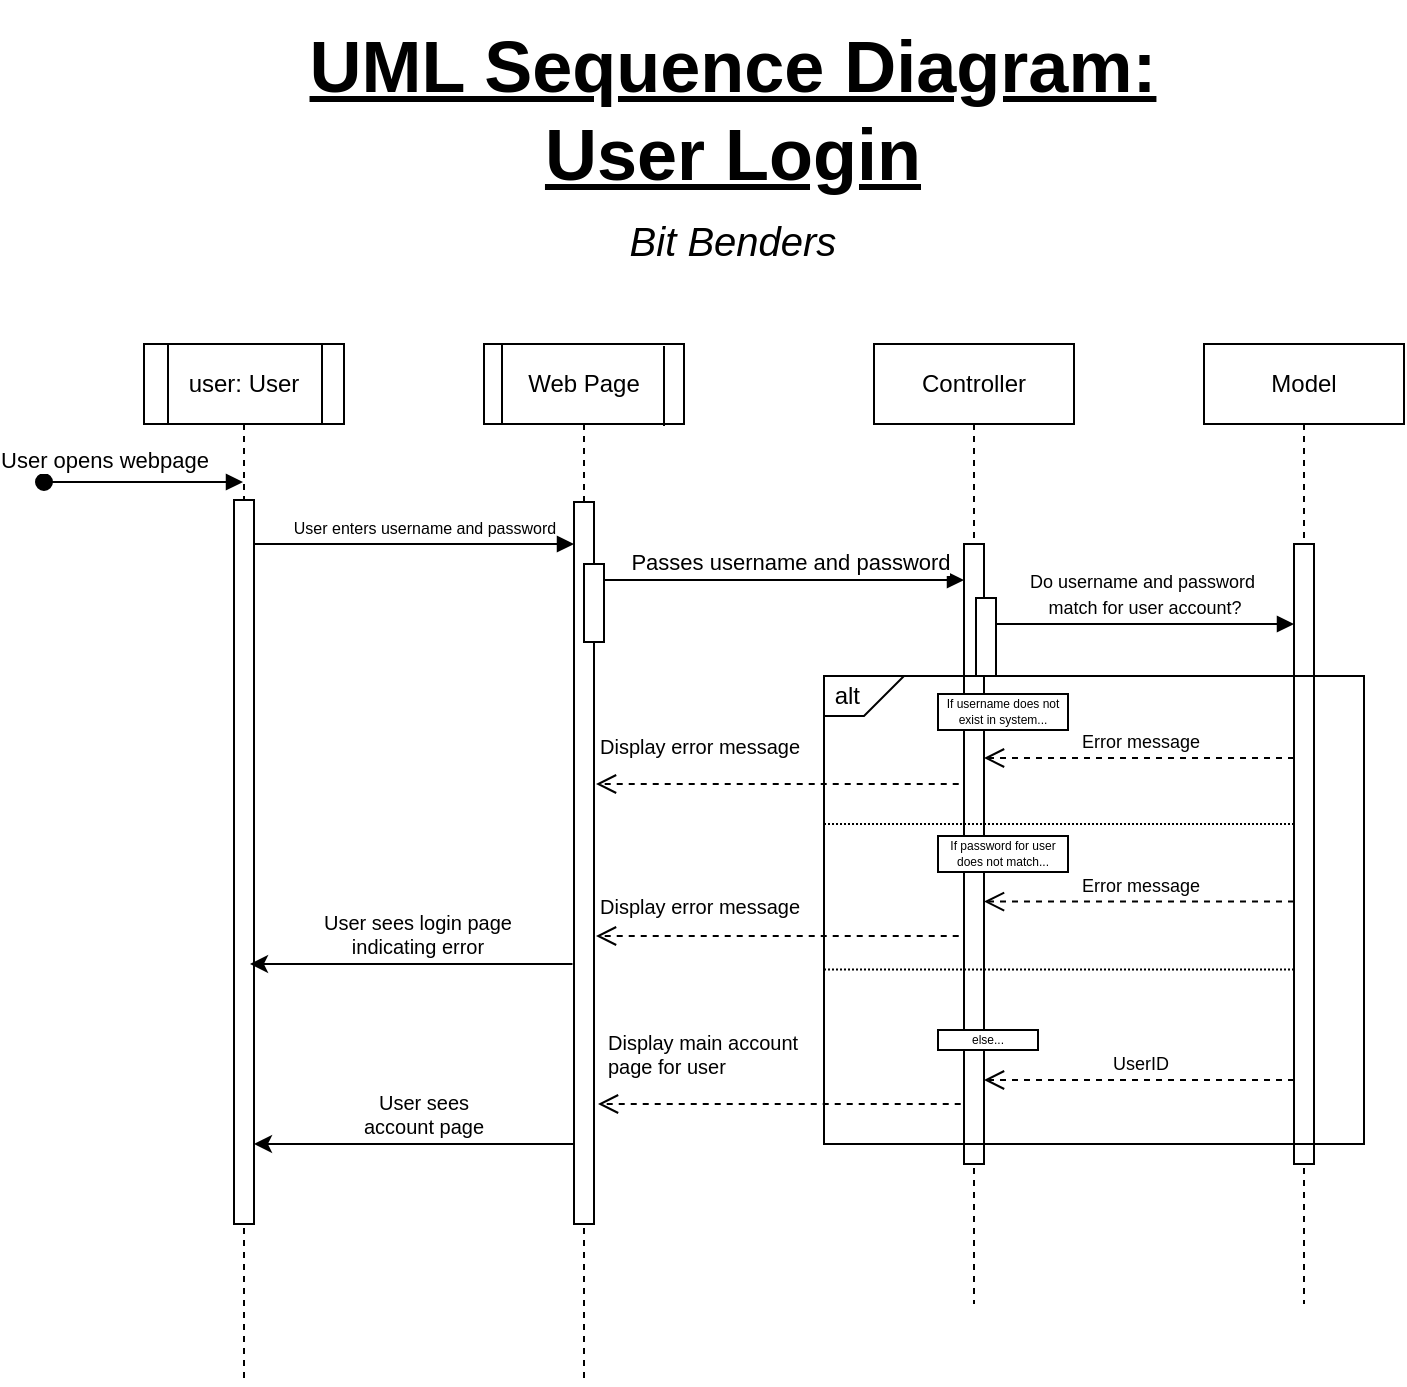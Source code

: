 <mxfile version="25.0.3">
  <diagram name="Page-1" id="2YBvvXClWsGukQMizWep">
    <mxGraphModel dx="576" dy="365" grid="1" gridSize="10" guides="1" tooltips="1" connect="1" arrows="1" fold="1" page="1" pageScale="1" pageWidth="850" pageHeight="1100" math="0" shadow="0">
      <root>
        <mxCell id="0" />
        <mxCell id="1" parent="0" />
        <mxCell id="Jm7EUICJISlEGoCHI4fa-1" value="user: User" style="shape=umlLifeline;perimeter=lifelinePerimeter;whiteSpace=wrap;html=1;container=0;dropTarget=0;collapsible=0;recursiveResize=0;outlineConnect=0;portConstraint=eastwest;newEdgeStyle={&quot;edgeStyle&quot;:&quot;elbowEdgeStyle&quot;,&quot;elbow&quot;:&quot;vertical&quot;,&quot;curved&quot;:0,&quot;rounded&quot;:0};" vertex="1" parent="1">
          <mxGeometry x="130" y="200" width="100" height="520" as="geometry" />
        </mxCell>
        <mxCell id="Jm7EUICJISlEGoCHI4fa-2" value="" style="html=1;points=[];perimeter=orthogonalPerimeter;outlineConnect=0;targetShapes=umlLifeline;portConstraint=eastwest;newEdgeStyle={&quot;edgeStyle&quot;:&quot;elbowEdgeStyle&quot;,&quot;elbow&quot;:&quot;vertical&quot;,&quot;curved&quot;:0,&quot;rounded&quot;:0};" vertex="1" parent="Jm7EUICJISlEGoCHI4fa-1">
          <mxGeometry x="45" y="78" width="10" height="362" as="geometry" />
        </mxCell>
        <mxCell id="Jm7EUICJISlEGoCHI4fa-3" value="Web Page" style="shape=umlLifeline;perimeter=lifelinePerimeter;whiteSpace=wrap;html=1;container=0;dropTarget=0;collapsible=0;recursiveResize=0;outlineConnect=0;portConstraint=eastwest;newEdgeStyle={&quot;edgeStyle&quot;:&quot;elbowEdgeStyle&quot;,&quot;elbow&quot;:&quot;vertical&quot;,&quot;curved&quot;:0,&quot;rounded&quot;:0};" vertex="1" parent="1">
          <mxGeometry x="300" y="200" width="100" height="520" as="geometry" />
        </mxCell>
        <mxCell id="Jm7EUICJISlEGoCHI4fa-4" value="" style="html=1;points=[];perimeter=orthogonalPerimeter;outlineConnect=0;targetShapes=umlLifeline;portConstraint=eastwest;newEdgeStyle={&quot;edgeStyle&quot;:&quot;elbowEdgeStyle&quot;,&quot;elbow&quot;:&quot;vertical&quot;,&quot;curved&quot;:0,&quot;rounded&quot;:0};" vertex="1" parent="Jm7EUICJISlEGoCHI4fa-3">
          <mxGeometry x="45" y="79" width="10" height="361" as="geometry" />
        </mxCell>
        <mxCell id="Jm7EUICJISlEGoCHI4fa-5" value="Controller" style="shape=umlLifeline;perimeter=lifelinePerimeter;whiteSpace=wrap;html=1;container=0;dropTarget=0;collapsible=0;recursiveResize=0;outlineConnect=0;portConstraint=eastwest;newEdgeStyle={&quot;edgeStyle&quot;:&quot;elbowEdgeStyle&quot;,&quot;elbow&quot;:&quot;vertical&quot;,&quot;curved&quot;:0,&quot;rounded&quot;:0};" vertex="1" parent="1">
          <mxGeometry x="495" y="200" width="100" height="480" as="geometry" />
        </mxCell>
        <mxCell id="Jm7EUICJISlEGoCHI4fa-6" value="" style="html=1;points=[];perimeter=orthogonalPerimeter;outlineConnect=0;targetShapes=umlLifeline;portConstraint=eastwest;newEdgeStyle={&quot;edgeStyle&quot;:&quot;elbowEdgeStyle&quot;,&quot;elbow&quot;:&quot;vertical&quot;,&quot;curved&quot;:0,&quot;rounded&quot;:0};" vertex="1" parent="Jm7EUICJISlEGoCHI4fa-5">
          <mxGeometry x="45" y="100" width="10" height="310" as="geometry" />
        </mxCell>
        <mxCell id="Jm7EUICJISlEGoCHI4fa-7" value="User opens webpage" style="html=1;verticalAlign=bottom;startArrow=oval;endArrow=block;startSize=8;edgeStyle=elbowEdgeStyle;elbow=horizontal;curved=0;rounded=0;" edge="1" parent="1">
          <mxGeometry x="-0.397" y="2" relative="1" as="geometry">
            <mxPoint x="80" y="269" as="sourcePoint" />
            <mxPoint x="179.5" y="269" as="targetPoint" />
            <mxPoint as="offset" />
            <Array as="points">
              <mxPoint x="140" y="269" />
            </Array>
          </mxGeometry>
        </mxCell>
        <mxCell id="Jm7EUICJISlEGoCHI4fa-8" value="Passes username and password" style="html=1;verticalAlign=bottom;endArrow=block;edgeStyle=elbowEdgeStyle;elbow=vertical;curved=0;rounded=0;" edge="1" parent="1">
          <mxGeometry x="0.059" relative="1" as="geometry">
            <mxPoint x="355" y="318" as="sourcePoint" />
            <Array as="points">
              <mxPoint x="540" y="318" />
              <mxPoint x="450" y="318" />
              <mxPoint x="450" y="266" />
            </Array>
            <mxPoint x="540" y="318" as="targetPoint" />
            <mxPoint as="offset" />
          </mxGeometry>
        </mxCell>
        <mxCell id="Jm7EUICJISlEGoCHI4fa-9" value="Display error message" style="html=1;verticalAlign=bottom;endArrow=open;dashed=1;endSize=8;edgeStyle=elbowEdgeStyle;elbow=vertical;curved=0;rounded=0;entryX=0.864;entryY=0.648;entryDx=0;entryDy=0;entryPerimeter=0;align=left;fontSize=10;" edge="1" parent="1">
          <mxGeometry x="0.997" y="-10" relative="1" as="geometry">
            <mxPoint x="356.0" y="420.272" as="targetPoint" />
            <Array as="points">
              <mxPoint x="414.36" y="420" />
            </Array>
            <mxPoint x="537.36" y="420" as="sourcePoint" />
            <mxPoint x="10" y="-10" as="offset" />
          </mxGeometry>
        </mxCell>
        <mxCell id="Jm7EUICJISlEGoCHI4fa-13" value="" style="endArrow=classic;html=1;rounded=0;" edge="1" parent="1">
          <mxGeometry width="50" height="50" relative="1" as="geometry">
            <mxPoint x="344.25" y="510" as="sourcePoint" />
            <mxPoint x="183" y="510" as="targetPoint" />
          </mxGeometry>
        </mxCell>
        <mxCell id="Jm7EUICJISlEGoCHI4fa-16" value="" style="rounded=0;whiteSpace=wrap;html=1;" vertex="1" parent="1">
          <mxGeometry x="350" y="310" width="10" height="39" as="geometry" />
        </mxCell>
        <mxCell id="Jm7EUICJISlEGoCHI4fa-19" value="" style="endArrow=none;html=1;rounded=0;" edge="1" parent="1">
          <mxGeometry width="50" height="50" relative="1" as="geometry">
            <mxPoint x="219" y="240" as="sourcePoint" />
            <mxPoint x="219" y="200" as="targetPoint" />
          </mxGeometry>
        </mxCell>
        <mxCell id="Jm7EUICJISlEGoCHI4fa-20" value="" style="endArrow=none;html=1;rounded=0;" edge="1" parent="1">
          <mxGeometry width="50" height="50" relative="1" as="geometry">
            <mxPoint x="142" y="240" as="sourcePoint" />
            <mxPoint x="142" y="200" as="targetPoint" />
          </mxGeometry>
        </mxCell>
        <mxCell id="Jm7EUICJISlEGoCHI4fa-21" value="" style="endArrow=none;html=1;rounded=0;" edge="1" parent="1">
          <mxGeometry width="50" height="50" relative="1" as="geometry">
            <mxPoint x="309" y="240" as="sourcePoint" />
            <mxPoint x="309" y="200" as="targetPoint" />
          </mxGeometry>
        </mxCell>
        <mxCell id="Jm7EUICJISlEGoCHI4fa-22" value="" style="endArrow=none;html=1;rounded=0;" edge="1" parent="1">
          <mxGeometry width="50" height="50" relative="1" as="geometry">
            <mxPoint x="390" y="241" as="sourcePoint" />
            <mxPoint x="390" y="201" as="targetPoint" />
          </mxGeometry>
        </mxCell>
        <mxCell id="Jm7EUICJISlEGoCHI4fa-23" value="User enters username and password" style="html=1;verticalAlign=bottom;endArrow=block;edgeStyle=elbowEdgeStyle;elbow=horizontal;curved=0;rounded=0;fontSize=8;align=center;" edge="1" parent="1" source="Jm7EUICJISlEGoCHI4fa-2" target="Jm7EUICJISlEGoCHI4fa-4">
          <mxGeometry x="0.062" relative="1" as="geometry">
            <mxPoint x="190" y="300" as="sourcePoint" />
            <Array as="points">
              <mxPoint x="310" y="300" />
              <mxPoint x="285" y="300" />
              <mxPoint x="285" y="248" />
            </Array>
            <mxPoint x="375" y="300" as="targetPoint" />
            <mxPoint as="offset" />
          </mxGeometry>
        </mxCell>
        <mxCell id="Jm7EUICJISlEGoCHI4fa-25" value="" style="endArrow=classic;html=1;rounded=0;" edge="1" parent="1">
          <mxGeometry width="50" height="50" relative="1" as="geometry">
            <mxPoint x="345.0" y="600.0" as="sourcePoint" />
            <mxPoint x="185" y="600.0" as="targetPoint" />
            <Array as="points">
              <mxPoint x="260" y="600" />
            </Array>
          </mxGeometry>
        </mxCell>
        <mxCell id="Jm7EUICJISlEGoCHI4fa-29" value="UML Sequence Diagram: User Login" style="text;html=1;align=center;verticalAlign=middle;whiteSpace=wrap;rounded=0;fontFamily=Helvetica;fontSize=36;fontStyle=5" vertex="1" parent="1">
          <mxGeometry x="207" y="28" width="435.25" height="110" as="geometry" />
        </mxCell>
        <mxCell id="Jm7EUICJISlEGoCHI4fa-30" value="Bit Benders" style="text;html=1;align=center;verticalAlign=middle;whiteSpace=wrap;rounded=0;fontStyle=2;fontSize=20;" vertex="1" parent="1">
          <mxGeometry x="291.13" y="128" width="266.99" height="40" as="geometry" />
        </mxCell>
        <mxCell id="Jm7EUICJISlEGoCHI4fa-31" value="Model" style="shape=umlLifeline;perimeter=lifelinePerimeter;whiteSpace=wrap;html=1;container=0;dropTarget=0;collapsible=0;recursiveResize=0;outlineConnect=0;portConstraint=eastwest;newEdgeStyle={&quot;edgeStyle&quot;:&quot;elbowEdgeStyle&quot;,&quot;elbow&quot;:&quot;vertical&quot;,&quot;curved&quot;:0,&quot;rounded&quot;:0};" vertex="1" parent="1">
          <mxGeometry x="660" y="200" width="100" height="480" as="geometry" />
        </mxCell>
        <mxCell id="Jm7EUICJISlEGoCHI4fa-32" value="" style="html=1;points=[];perimeter=orthogonalPerimeter;outlineConnect=0;targetShapes=umlLifeline;portConstraint=eastwest;newEdgeStyle={&quot;edgeStyle&quot;:&quot;elbowEdgeStyle&quot;,&quot;elbow&quot;:&quot;vertical&quot;,&quot;curved&quot;:0,&quot;rounded&quot;:0};" vertex="1" parent="Jm7EUICJISlEGoCHI4fa-31">
          <mxGeometry x="45" y="100" width="10" height="310" as="geometry" />
        </mxCell>
        <mxCell id="Jm7EUICJISlEGoCHI4fa-33" value="" style="rounded=0;whiteSpace=wrap;html=1;" vertex="1" parent="1">
          <mxGeometry x="546" y="327" width="10" height="39" as="geometry" />
        </mxCell>
        <mxCell id="Jm7EUICJISlEGoCHI4fa-34" value="&lt;font style=&quot;font-size: 9px;&quot;&gt;Do username and password&amp;nbsp;&lt;/font&gt;&lt;div&gt;&lt;font style=&quot;font-size: 9px;&quot;&gt;match for user account?&lt;/font&gt;&lt;/div&gt;" style="html=1;verticalAlign=bottom;endArrow=block;edgeStyle=elbowEdgeStyle;elbow=vertical;curved=0;rounded=0;" edge="1" parent="1" target="Jm7EUICJISlEGoCHI4fa-32">
          <mxGeometry x="-0.007" relative="1" as="geometry">
            <mxPoint x="556" y="340" as="sourcePoint" />
            <Array as="points">
              <mxPoint x="610" y="340" />
              <mxPoint x="651" y="340" />
              <mxPoint x="651" y="288" />
            </Array>
            <mxPoint x="700" y="350" as="targetPoint" />
            <mxPoint as="offset" />
          </mxGeometry>
        </mxCell>
        <mxCell id="Jm7EUICJISlEGoCHI4fa-36" value="&amp;nbsp;alt" style="shape=card;whiteSpace=wrap;html=1;fillColor=none;size=20;rotation=0;direction=west;align=left;" vertex="1" parent="1">
          <mxGeometry x="470" y="366" width="40" height="20" as="geometry" />
        </mxCell>
        <mxCell id="Jm7EUICJISlEGoCHI4fa-37" value="If username does not exist in system..." style="rounded=0;whiteSpace=wrap;html=1;fontSize=6;" vertex="1" parent="1">
          <mxGeometry x="527" y="375" width="65" height="18" as="geometry" />
        </mxCell>
        <mxCell id="Jm7EUICJISlEGoCHI4fa-40" value="else..." style="rounded=0;whiteSpace=wrap;html=1;fontSize=6;" vertex="1" parent="1">
          <mxGeometry x="527" y="543" width="50" height="10" as="geometry" />
        </mxCell>
        <mxCell id="Jm7EUICJISlEGoCHI4fa-43" value="&lt;font style=&quot;font-size: 9px;&quot;&gt;Error message&lt;/font&gt;" style="html=1;verticalAlign=bottom;endArrow=open;dashed=1;endSize=8;edgeStyle=elbowEdgeStyle;elbow=vertical;curved=0;rounded=0;" edge="1" parent="1">
          <mxGeometry x="0.001" relative="1" as="geometry">
            <mxPoint x="550" y="407" as="targetPoint" />
            <Array as="points">
              <mxPoint x="578.36" y="407" />
            </Array>
            <mxPoint x="705" y="407" as="sourcePoint" />
            <mxPoint as="offset" />
          </mxGeometry>
        </mxCell>
        <mxCell id="Jm7EUICJISlEGoCHI4fa-44" value="&lt;font style=&quot;font-size: 9px;&quot;&gt;Error message&lt;/font&gt;" style="html=1;verticalAlign=bottom;endArrow=open;dashed=1;endSize=8;edgeStyle=elbowEdgeStyle;elbow=vertical;curved=0;rounded=0;" edge="1" parent="1">
          <mxGeometry x="0.001" relative="1" as="geometry">
            <mxPoint x="550" y="478.8" as="targetPoint" />
            <Array as="points">
              <mxPoint x="578.36" y="478.8" />
            </Array>
            <mxPoint x="705" y="478.8" as="sourcePoint" />
            <mxPoint as="offset" />
          </mxGeometry>
        </mxCell>
        <mxCell id="Jm7EUICJISlEGoCHI4fa-45" value="If password for user does not match..." style="rounded=0;whiteSpace=wrap;html=1;fontSize=6;" vertex="1" parent="1">
          <mxGeometry x="527" y="446" width="65" height="18" as="geometry" />
        </mxCell>
        <mxCell id="Jm7EUICJISlEGoCHI4fa-46" value="" style="endArrow=none;dashed=1;html=1;rounded=0;dashPattern=1 1;" edge="1" parent="1">
          <mxGeometry width="50" height="50" relative="1" as="geometry">
            <mxPoint x="470" y="440" as="sourcePoint" />
            <mxPoint x="705" y="440" as="targetPoint" />
          </mxGeometry>
        </mxCell>
        <mxCell id="Jm7EUICJISlEGoCHI4fa-47" value="" style="endArrow=none;dashed=1;html=1;rounded=0;dashPattern=1 1;" edge="1" parent="1">
          <mxGeometry width="50" height="50" relative="1" as="geometry">
            <mxPoint x="470" y="512.8" as="sourcePoint" />
            <mxPoint x="705" y="512.8" as="targetPoint" />
          </mxGeometry>
        </mxCell>
        <mxCell id="Jm7EUICJISlEGoCHI4fa-48" value="&lt;font style=&quot;font-size: 9px;&quot;&gt;UserID&lt;/font&gt;" style="html=1;verticalAlign=bottom;endArrow=open;dashed=1;endSize=8;edgeStyle=elbowEdgeStyle;elbow=vertical;curved=0;rounded=0;" edge="1" parent="1">
          <mxGeometry x="0.001" relative="1" as="geometry">
            <mxPoint x="550" y="568" as="targetPoint" />
            <Array as="points">
              <mxPoint x="578.36" y="568" />
            </Array>
            <mxPoint x="705" y="568" as="sourcePoint" />
            <mxPoint as="offset" />
          </mxGeometry>
        </mxCell>
        <mxCell id="Jm7EUICJISlEGoCHI4fa-49" value="Display error message" style="html=1;verticalAlign=bottom;endArrow=open;dashed=1;endSize=8;edgeStyle=elbowEdgeStyle;elbow=vertical;curved=0;rounded=0;entryX=0.864;entryY=0.648;entryDx=0;entryDy=0;entryPerimeter=0;align=left;fontSize=10;" edge="1" parent="1">
          <mxGeometry x="0.997" y="-6" relative="1" as="geometry">
            <mxPoint x="356.0" y="496.272" as="targetPoint" />
            <Array as="points">
              <mxPoint x="414.36" y="496" />
            </Array>
            <mxPoint x="537.36" y="496" as="sourcePoint" />
            <mxPoint x="6" y="-6" as="offset" />
          </mxGeometry>
        </mxCell>
        <mxCell id="Jm7EUICJISlEGoCHI4fa-51" value="Display main account&amp;nbsp;&lt;div&gt;page for user&lt;/div&gt;" style="html=1;verticalAlign=bottom;endArrow=open;dashed=1;endSize=8;edgeStyle=elbowEdgeStyle;elbow=vertical;curved=0;rounded=0;entryX=0.864;entryY=0.648;entryDx=0;entryDy=0;entryPerimeter=0;align=left;fontSize=10;" edge="1" parent="1">
          <mxGeometry x="0.96" y="-10" relative="1" as="geometry">
            <mxPoint x="357.0" y="580.272" as="targetPoint" />
            <Array as="points">
              <mxPoint x="415.36" y="580" />
            </Array>
            <mxPoint x="538.36" y="580" as="sourcePoint" />
            <mxPoint as="offset" />
          </mxGeometry>
        </mxCell>
        <mxCell id="Jm7EUICJISlEGoCHI4fa-52" value="User sees account page" style="text;html=1;align=center;verticalAlign=middle;whiteSpace=wrap;rounded=0;fontSize=10;" vertex="1" parent="1">
          <mxGeometry x="230" y="570" width="80" height="30" as="geometry" />
        </mxCell>
        <mxCell id="Jm7EUICJISlEGoCHI4fa-53" value="User sees login page indicating error" style="text;html=1;align=center;verticalAlign=middle;whiteSpace=wrap;rounded=0;fontSize=10;" vertex="1" parent="1">
          <mxGeometry x="216.51" y="480" width="100" height="30" as="geometry" />
        </mxCell>
        <mxCell id="Jm7EUICJISlEGoCHI4fa-54" value="" style="rounded=0;whiteSpace=wrap;html=1;fillColor=none;" vertex="1" parent="1">
          <mxGeometry x="470" y="366" width="270" height="234" as="geometry" />
        </mxCell>
      </root>
    </mxGraphModel>
  </diagram>
</mxfile>
